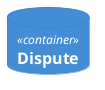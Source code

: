 @startuml Dispute
!include <C4/C4_Container>
    ContainerDb(disputeDBAlias, "Dispute", "", "")
@enduml